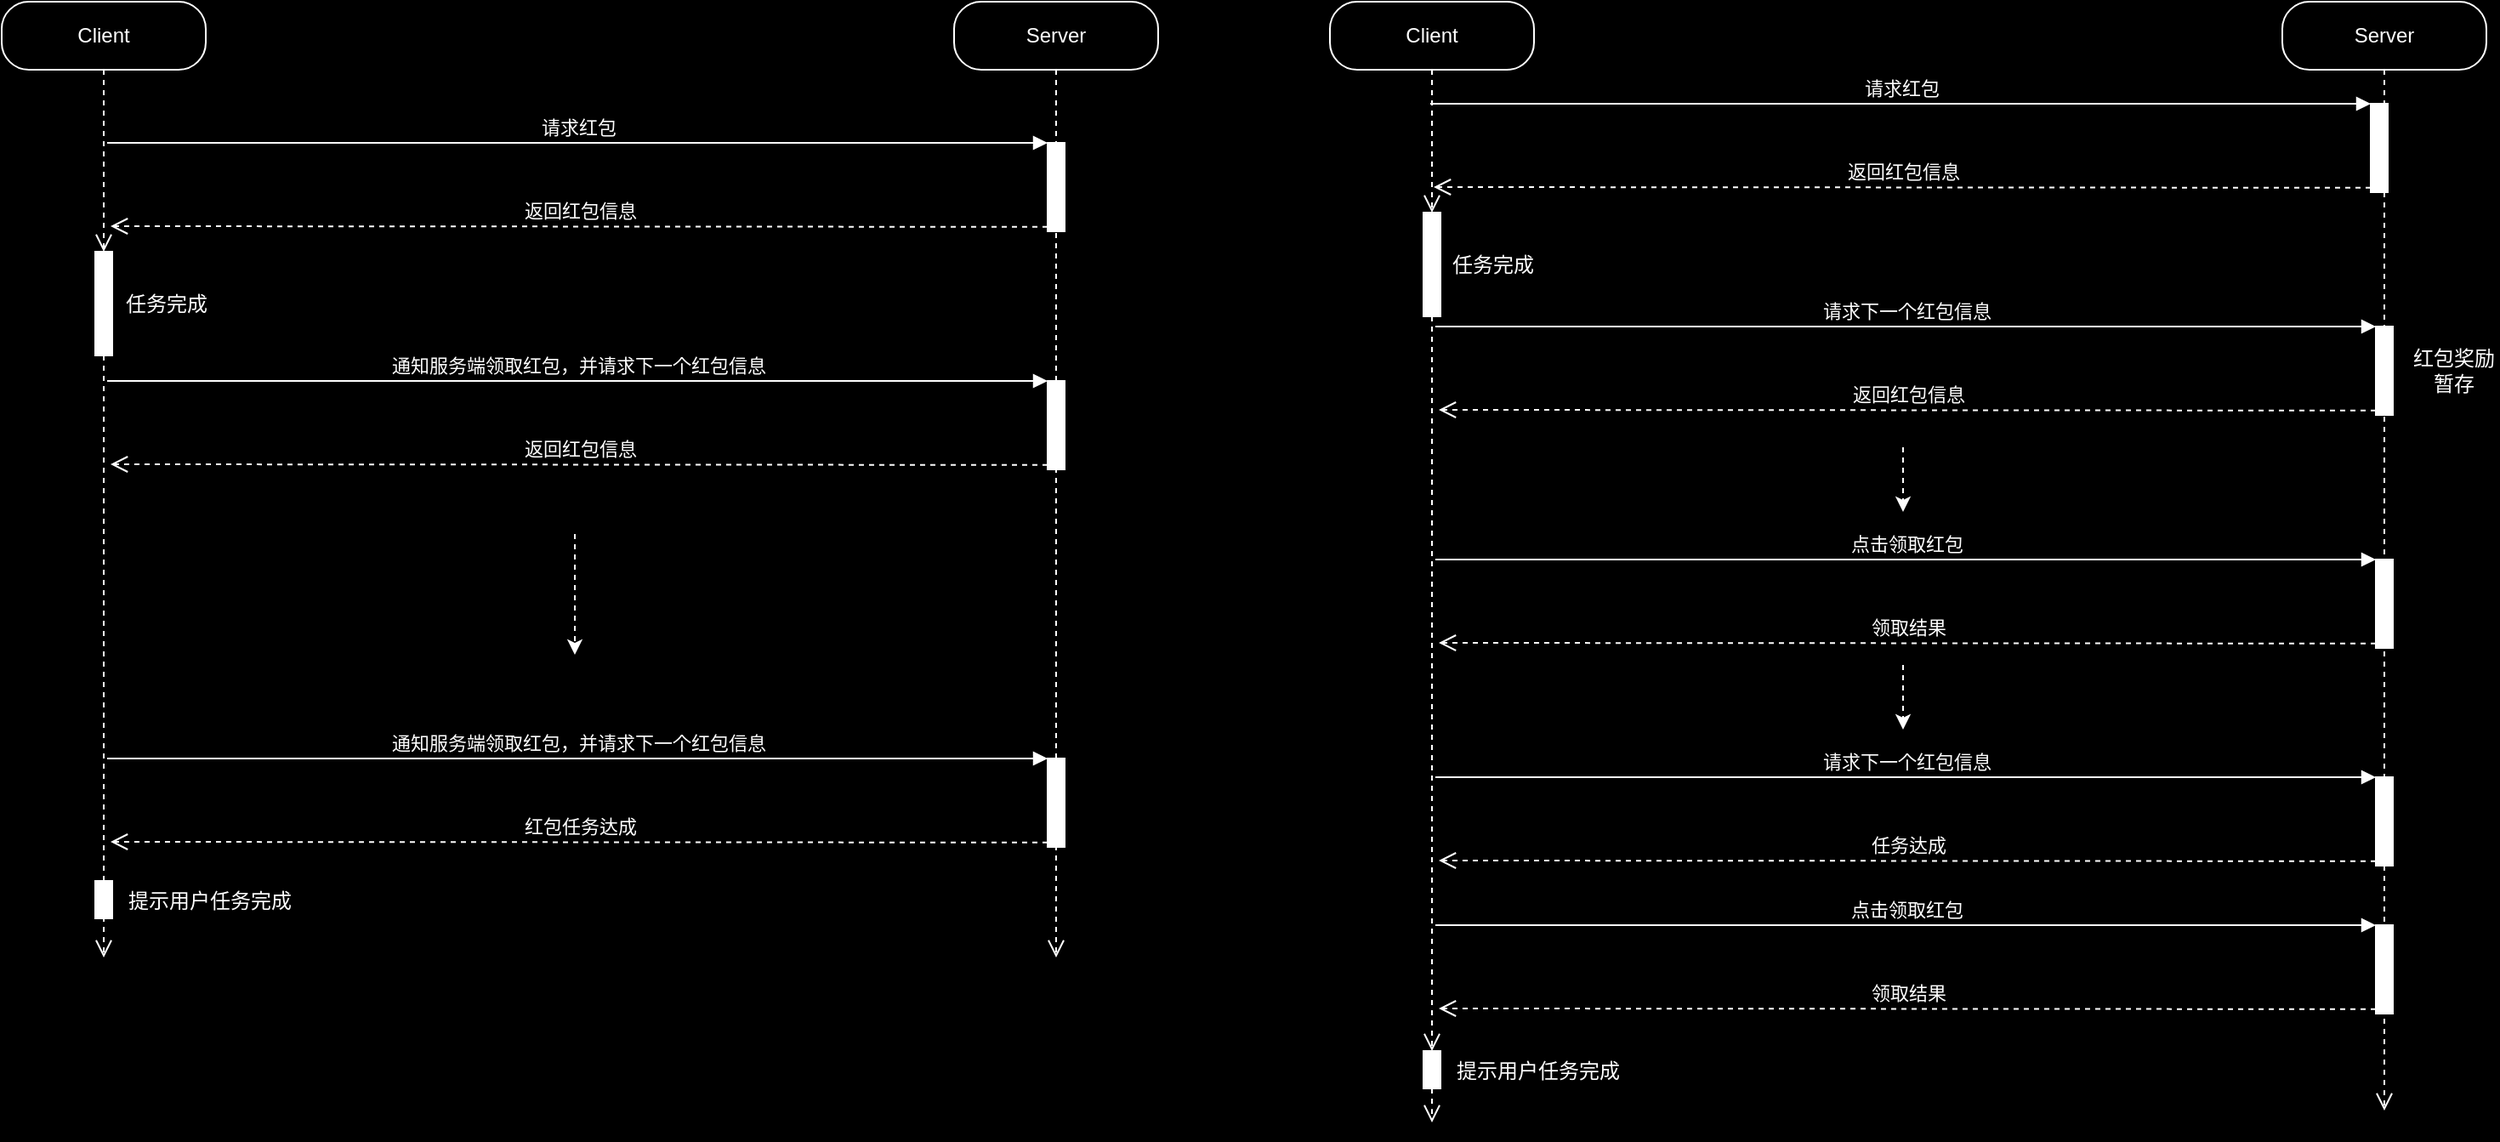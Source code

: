<mxfile version="13.4.1" type="github">
  <diagram id="NOSbslFX_Y2HoctifjmC" name="Page-1">
    <mxGraphModel dx="946" dy="575" grid="0" gridSize="10" guides="1" tooltips="1" connect="1" arrows="1" fold="1" page="1" pageScale="1" pageWidth="1600" pageHeight="1200" background="#000000" math="0" shadow="0">
      <root>
        <mxCell id="0" />
        <mxCell id="1" parent="0" />
        <mxCell id="BIDLNIUMeJ5ae6SM5kGC-7" value="Client" style="rounded=1;whiteSpace=wrap;html=1;arcSize=40;strokeColor=#FFFFFF;fillColor=none;fontColor=#FFFFFF;" vertex="1" parent="1">
          <mxGeometry x="67" y="54" width="120" height="40" as="geometry" />
        </mxCell>
        <mxCell id="BIDLNIUMeJ5ae6SM5kGC-8" value="" style="edgeStyle=orthogonalEdgeStyle;html=1;verticalAlign=bottom;endArrow=open;endSize=8;strokeColor=#FFFFFF;dashed=1;" edge="1" source="BIDLNIUMeJ5ae6SM5kGC-40" parent="1">
          <mxGeometry relative="1" as="geometry">
            <mxPoint x="127" y="616" as="targetPoint" />
          </mxGeometry>
        </mxCell>
        <mxCell id="BIDLNIUMeJ5ae6SM5kGC-12" value="Server" style="rounded=1;whiteSpace=wrap;html=1;arcSize=40;strokeColor=#FFFFFF;fillColor=none;fontColor=#FFFFFF;" vertex="1" parent="1">
          <mxGeometry x="627" y="54" width="120" height="40" as="geometry" />
        </mxCell>
        <mxCell id="BIDLNIUMeJ5ae6SM5kGC-13" value="" style="edgeStyle=orthogonalEdgeStyle;html=1;verticalAlign=bottom;endArrow=open;endSize=8;strokeColor=#FFFFFF;dashed=1;" edge="1" parent="1" source="BIDLNIUMeJ5ae6SM5kGC-12">
          <mxGeometry relative="1" as="geometry">
            <mxPoint x="687" y="616" as="targetPoint" />
          </mxGeometry>
        </mxCell>
        <mxCell id="BIDLNIUMeJ5ae6SM5kGC-14" value="" style="html=1;points=[];perimeter=orthogonalPerimeter;strokeColor=#FFFFFF;fontColor=#FFFFFF;labelBackgroundColor=none;labelBorderColor=none;" vertex="1" parent="1">
          <mxGeometry x="682" y="137" width="10" height="52" as="geometry" />
        </mxCell>
        <mxCell id="BIDLNIUMeJ5ae6SM5kGC-15" value="请求红包" style="html=1;verticalAlign=bottom;endArrow=block;entryX=0;entryY=0;strokeColor=#FFFFFF;fontColor=#FFFFFF;labelBackgroundColor=none;" edge="1" target="BIDLNIUMeJ5ae6SM5kGC-14" parent="1">
          <mxGeometry relative="1" as="geometry">
            <mxPoint x="129" y="137" as="sourcePoint" />
          </mxGeometry>
        </mxCell>
        <mxCell id="BIDLNIUMeJ5ae6SM5kGC-16" value="返回红包信息" style="html=1;verticalAlign=bottom;endArrow=open;dashed=1;endSize=8;exitX=0;exitY=0.95;strokeColor=#FFFFFF;fontColor=#FFFFFF;labelBackgroundColor=none;" edge="1" source="BIDLNIUMeJ5ae6SM5kGC-14" parent="1">
          <mxGeometry relative="1" as="geometry">
            <mxPoint x="131" y="186" as="targetPoint" />
          </mxGeometry>
        </mxCell>
        <mxCell id="BIDLNIUMeJ5ae6SM5kGC-19" value="" style="html=1;points=[];perimeter=orthogonalPerimeter;strokeColor=#FFFFFF;fontColor=#FFFFFF;labelBackgroundColor=none;labelBorderColor=none;" vertex="1" parent="1">
          <mxGeometry x="682" y="277" width="10" height="52" as="geometry" />
        </mxCell>
        <mxCell id="BIDLNIUMeJ5ae6SM5kGC-20" value="通知服务端领取红包，并请求下一个红包信息" style="html=1;verticalAlign=bottom;endArrow=block;entryX=0;entryY=0;strokeColor=#FFFFFF;fontColor=#FFFFFF;labelBackgroundColor=none;" edge="1" parent="1" target="BIDLNIUMeJ5ae6SM5kGC-19">
          <mxGeometry relative="1" as="geometry">
            <mxPoint x="129" y="277" as="sourcePoint" />
          </mxGeometry>
        </mxCell>
        <mxCell id="BIDLNIUMeJ5ae6SM5kGC-21" value="返回红包信息" style="html=1;verticalAlign=bottom;endArrow=open;dashed=1;endSize=8;exitX=0;exitY=0.95;strokeColor=#FFFFFF;fontColor=#FFFFFF;labelBackgroundColor=none;" edge="1" parent="1" source="BIDLNIUMeJ5ae6SM5kGC-19">
          <mxGeometry relative="1" as="geometry">
            <mxPoint x="131" y="326" as="targetPoint" />
          </mxGeometry>
        </mxCell>
        <mxCell id="BIDLNIUMeJ5ae6SM5kGC-22" value="" style="endArrow=classic;html=1;dashed=1;labelBackgroundColor=none;strokeColor=#FFFFFF;fontColor=#FFFFFF;" edge="1" parent="1">
          <mxGeometry width="50" height="50" relative="1" as="geometry">
            <mxPoint x="404" y="367" as="sourcePoint" />
            <mxPoint x="404" y="438" as="targetPoint" />
          </mxGeometry>
        </mxCell>
        <mxCell id="BIDLNIUMeJ5ae6SM5kGC-23" value="" style="html=1;points=[];perimeter=orthogonalPerimeter;strokeColor=#FFFFFF;fontColor=#FFFFFF;labelBackgroundColor=none;labelBorderColor=none;" vertex="1" parent="1">
          <mxGeometry x="682" y="499" width="10" height="52" as="geometry" />
        </mxCell>
        <mxCell id="BIDLNIUMeJ5ae6SM5kGC-24" value="通知服务端领取红包，并请求下一个红包信息" style="html=1;verticalAlign=bottom;endArrow=block;entryX=0;entryY=0;strokeColor=#FFFFFF;fontColor=#FFFFFF;labelBackgroundColor=none;" edge="1" parent="1" target="BIDLNIUMeJ5ae6SM5kGC-23">
          <mxGeometry relative="1" as="geometry">
            <mxPoint x="129" y="499" as="sourcePoint" />
          </mxGeometry>
        </mxCell>
        <mxCell id="BIDLNIUMeJ5ae6SM5kGC-25" value="红包任务达成" style="html=1;verticalAlign=bottom;endArrow=open;dashed=1;endSize=8;exitX=0;exitY=0.95;strokeColor=#FFFFFF;fontColor=#FFFFFF;labelBackgroundColor=none;" edge="1" parent="1" source="BIDLNIUMeJ5ae6SM5kGC-23">
          <mxGeometry relative="1" as="geometry">
            <mxPoint x="131" y="548" as="targetPoint" />
          </mxGeometry>
        </mxCell>
        <mxCell id="BIDLNIUMeJ5ae6SM5kGC-40" value="" style="html=1;points=[];perimeter=orthogonalPerimeter;labelBackgroundColor=none;strokeColor=#FFFFFF;fillColor=#ffffff;fontColor=#FFFFFF;" vertex="1" parent="1">
          <mxGeometry x="122" y="201" width="10" height="61" as="geometry" />
        </mxCell>
        <mxCell id="BIDLNIUMeJ5ae6SM5kGC-41" value="" style="edgeStyle=orthogonalEdgeStyle;html=1;verticalAlign=bottom;endArrow=open;endSize=8;strokeColor=#FFFFFF;dashed=1;" edge="1" parent="1" source="BIDLNIUMeJ5ae6SM5kGC-7" target="BIDLNIUMeJ5ae6SM5kGC-40">
          <mxGeometry relative="1" as="geometry">
            <mxPoint x="127" y="616" as="targetPoint" />
            <mxPoint x="127" y="94" as="sourcePoint" />
          </mxGeometry>
        </mxCell>
        <mxCell id="BIDLNIUMeJ5ae6SM5kGC-42" value="任务完成" style="text;html=1;strokeColor=none;fillColor=none;align=center;verticalAlign=middle;whiteSpace=wrap;rounded=0;labelBackgroundColor=none;fontColor=#FFFFFF;" vertex="1" parent="1">
          <mxGeometry x="137" y="221.5" width="54" height="20" as="geometry" />
        </mxCell>
        <mxCell id="BIDLNIUMeJ5ae6SM5kGC-59" value="Client" style="rounded=1;whiteSpace=wrap;html=1;arcSize=40;strokeColor=#FFFFFF;fillColor=none;fontColor=#FFFFFF;" vertex="1" parent="1">
          <mxGeometry x="848" y="54" width="120" height="40" as="geometry" />
        </mxCell>
        <mxCell id="BIDLNIUMeJ5ae6SM5kGC-60" value="" style="edgeStyle=orthogonalEdgeStyle;html=1;verticalAlign=bottom;endArrow=open;endSize=8;strokeColor=#FFFFFF;dashed=1;" edge="1" parent="1" source="BIDLNIUMeJ5ae6SM5kGC-87">
          <mxGeometry relative="1" as="geometry">
            <mxPoint x="908" y="713" as="targetPoint" />
          </mxGeometry>
        </mxCell>
        <mxCell id="BIDLNIUMeJ5ae6SM5kGC-61" value="Server" style="rounded=1;whiteSpace=wrap;html=1;arcSize=40;strokeColor=#FFFFFF;fillColor=none;fontColor=#FFFFFF;" vertex="1" parent="1">
          <mxGeometry x="1408" y="54" width="120" height="40" as="geometry" />
        </mxCell>
        <mxCell id="BIDLNIUMeJ5ae6SM5kGC-62" value="" style="edgeStyle=orthogonalEdgeStyle;html=1;verticalAlign=bottom;endArrow=open;endSize=8;strokeColor=#FFFFFF;dashed=1;" edge="1" parent="1" source="BIDLNIUMeJ5ae6SM5kGC-61">
          <mxGeometry relative="1" as="geometry">
            <mxPoint x="1468" y="706" as="targetPoint" />
          </mxGeometry>
        </mxCell>
        <mxCell id="BIDLNIUMeJ5ae6SM5kGC-63" value="" style="html=1;points=[];perimeter=orthogonalPerimeter;strokeColor=#FFFFFF;fontColor=#FFFFFF;labelBackgroundColor=none;labelBorderColor=none;" vertex="1" parent="1">
          <mxGeometry x="1460" y="114" width="10" height="52" as="geometry" />
        </mxCell>
        <mxCell id="BIDLNIUMeJ5ae6SM5kGC-64" value="请求红包" style="html=1;verticalAlign=bottom;endArrow=block;entryX=0;entryY=0;strokeColor=#FFFFFF;fontColor=#FFFFFF;labelBackgroundColor=none;" edge="1" parent="1" target="BIDLNIUMeJ5ae6SM5kGC-63">
          <mxGeometry relative="1" as="geometry">
            <mxPoint x="907" y="114" as="sourcePoint" />
          </mxGeometry>
        </mxCell>
        <mxCell id="BIDLNIUMeJ5ae6SM5kGC-65" value="返回红包信息" style="html=1;verticalAlign=bottom;endArrow=open;dashed=1;endSize=8;exitX=0;exitY=0.95;strokeColor=#FFFFFF;fontColor=#FFFFFF;labelBackgroundColor=none;" edge="1" parent="1" source="BIDLNIUMeJ5ae6SM5kGC-63">
          <mxGeometry relative="1" as="geometry">
            <mxPoint x="909" y="163" as="targetPoint" />
          </mxGeometry>
        </mxCell>
        <mxCell id="BIDLNIUMeJ5ae6SM5kGC-66" value="" style="html=1;points=[];perimeter=orthogonalPerimeter;strokeColor=#FFFFFF;fontColor=#FFFFFF;labelBackgroundColor=none;labelBorderColor=none;" vertex="1" parent="1">
          <mxGeometry x="1463" y="245" width="10" height="52" as="geometry" />
        </mxCell>
        <mxCell id="BIDLNIUMeJ5ae6SM5kGC-67" value="请求下一个红包信息" style="html=1;verticalAlign=bottom;endArrow=block;entryX=0;entryY=0;strokeColor=#FFFFFF;fontColor=#FFFFFF;labelBackgroundColor=none;" edge="1" parent="1" target="BIDLNIUMeJ5ae6SM5kGC-66">
          <mxGeometry relative="1" as="geometry">
            <mxPoint x="910" y="245" as="sourcePoint" />
          </mxGeometry>
        </mxCell>
        <mxCell id="BIDLNIUMeJ5ae6SM5kGC-68" value="返回红包信息" style="html=1;verticalAlign=bottom;endArrow=open;dashed=1;endSize=8;exitX=0;exitY=0.95;strokeColor=#FFFFFF;fontColor=#FFFFFF;labelBackgroundColor=none;" edge="1" parent="1" source="BIDLNIUMeJ5ae6SM5kGC-66">
          <mxGeometry relative="1" as="geometry">
            <mxPoint x="912" y="294" as="targetPoint" />
          </mxGeometry>
        </mxCell>
        <mxCell id="BIDLNIUMeJ5ae6SM5kGC-69" value="" style="endArrow=classic;html=1;dashed=1;labelBackgroundColor=none;strokeColor=#FFFFFF;fontColor=#FFFFFF;" edge="1" parent="1">
          <mxGeometry width="50" height="50" relative="1" as="geometry">
            <mxPoint x="1185" y="316" as="sourcePoint" />
            <mxPoint x="1185" y="354" as="targetPoint" />
          </mxGeometry>
        </mxCell>
        <mxCell id="BIDLNIUMeJ5ae6SM5kGC-70" value="" style="html=1;points=[];perimeter=orthogonalPerimeter;strokeColor=#FFFFFF;fontColor=#FFFFFF;labelBackgroundColor=none;labelBorderColor=none;" vertex="1" parent="1">
          <mxGeometry x="1463" y="382" width="10" height="52" as="geometry" />
        </mxCell>
        <mxCell id="BIDLNIUMeJ5ae6SM5kGC-71" value="点击领取红包" style="html=1;verticalAlign=bottom;endArrow=block;entryX=0;entryY=0;strokeColor=#FFFFFF;fontColor=#FFFFFF;labelBackgroundColor=none;" edge="1" parent="1" target="BIDLNIUMeJ5ae6SM5kGC-70">
          <mxGeometry relative="1" as="geometry">
            <mxPoint x="910" y="382" as="sourcePoint" />
          </mxGeometry>
        </mxCell>
        <mxCell id="BIDLNIUMeJ5ae6SM5kGC-72" value="领取结果" style="html=1;verticalAlign=bottom;endArrow=open;dashed=1;endSize=8;exitX=0;exitY=0.95;strokeColor=#FFFFFF;fontColor=#FFFFFF;labelBackgroundColor=none;" edge="1" parent="1" source="BIDLNIUMeJ5ae6SM5kGC-70">
          <mxGeometry relative="1" as="geometry">
            <mxPoint x="912" y="431" as="targetPoint" />
          </mxGeometry>
        </mxCell>
        <mxCell id="BIDLNIUMeJ5ae6SM5kGC-73" value="" style="html=1;points=[];perimeter=orthogonalPerimeter;labelBackgroundColor=none;strokeColor=#FFFFFF;fillColor=#ffffff;fontColor=#FFFFFF;" vertex="1" parent="1">
          <mxGeometry x="903" y="178" width="10" height="61" as="geometry" />
        </mxCell>
        <mxCell id="BIDLNIUMeJ5ae6SM5kGC-74" value="" style="edgeStyle=orthogonalEdgeStyle;html=1;verticalAlign=bottom;endArrow=open;endSize=8;strokeColor=#FFFFFF;dashed=1;" edge="1" parent="1" source="BIDLNIUMeJ5ae6SM5kGC-59" target="BIDLNIUMeJ5ae6SM5kGC-73">
          <mxGeometry relative="1" as="geometry">
            <mxPoint x="908" y="616" as="targetPoint" />
            <mxPoint x="908" y="94" as="sourcePoint" />
          </mxGeometry>
        </mxCell>
        <mxCell id="BIDLNIUMeJ5ae6SM5kGC-75" value="任务完成" style="text;html=1;strokeColor=none;fillColor=none;align=center;verticalAlign=middle;whiteSpace=wrap;rounded=0;labelBackgroundColor=none;fontColor=#FFFFFF;" vertex="1" parent="1">
          <mxGeometry x="917" y="198.5" width="54" height="20" as="geometry" />
        </mxCell>
        <mxCell id="BIDLNIUMeJ5ae6SM5kGC-76" value="红包奖励暂存" style="text;html=1;strokeColor=none;fillColor=none;align=center;verticalAlign=middle;whiteSpace=wrap;rounded=0;labelBackgroundColor=none;fontColor=#FFFFFF;" vertex="1" parent="1">
          <mxGeometry x="1483" y="261" width="52" height="20" as="geometry" />
        </mxCell>
        <mxCell id="BIDLNIUMeJ5ae6SM5kGC-77" value="" style="endArrow=classic;html=1;dashed=1;labelBackgroundColor=none;strokeColor=#FFFFFF;fontColor=#FFFFFF;" edge="1" parent="1">
          <mxGeometry width="50" height="50" relative="1" as="geometry">
            <mxPoint x="1185" y="444" as="sourcePoint" />
            <mxPoint x="1185" y="482" as="targetPoint" />
          </mxGeometry>
        </mxCell>
        <mxCell id="BIDLNIUMeJ5ae6SM5kGC-78" value="" style="html=1;points=[];perimeter=orthogonalPerimeter;strokeColor=#FFFFFF;fontColor=#FFFFFF;labelBackgroundColor=none;labelBorderColor=none;" vertex="1" parent="1">
          <mxGeometry x="1463" y="510" width="10" height="52" as="geometry" />
        </mxCell>
        <mxCell id="BIDLNIUMeJ5ae6SM5kGC-79" value="请求下一个红包信息" style="html=1;verticalAlign=bottom;endArrow=block;entryX=0;entryY=0;strokeColor=#FFFFFF;fontColor=#FFFFFF;labelBackgroundColor=none;" edge="1" parent="1" target="BIDLNIUMeJ5ae6SM5kGC-78">
          <mxGeometry relative="1" as="geometry">
            <mxPoint x="910" y="510" as="sourcePoint" />
          </mxGeometry>
        </mxCell>
        <mxCell id="BIDLNIUMeJ5ae6SM5kGC-80" value="任务达成" style="html=1;verticalAlign=bottom;endArrow=open;dashed=1;endSize=8;exitX=0;exitY=0.95;strokeColor=#FFFFFF;fontColor=#FFFFFF;labelBackgroundColor=none;" edge="1" parent="1" source="BIDLNIUMeJ5ae6SM5kGC-78">
          <mxGeometry relative="1" as="geometry">
            <mxPoint x="912" y="559" as="targetPoint" />
          </mxGeometry>
        </mxCell>
        <mxCell id="BIDLNIUMeJ5ae6SM5kGC-84" value="" style="html=1;points=[];perimeter=orthogonalPerimeter;strokeColor=#FFFFFF;fontColor=#FFFFFF;labelBackgroundColor=none;labelBorderColor=none;" vertex="1" parent="1">
          <mxGeometry x="1463" y="597" width="10" height="52" as="geometry" />
        </mxCell>
        <mxCell id="BIDLNIUMeJ5ae6SM5kGC-85" value="点击领取红包" style="html=1;verticalAlign=bottom;endArrow=block;entryX=0;entryY=0;strokeColor=#FFFFFF;fontColor=#FFFFFF;labelBackgroundColor=none;" edge="1" parent="1" target="BIDLNIUMeJ5ae6SM5kGC-84">
          <mxGeometry relative="1" as="geometry">
            <mxPoint x="910" y="597" as="sourcePoint" />
          </mxGeometry>
        </mxCell>
        <mxCell id="BIDLNIUMeJ5ae6SM5kGC-86" value="领取结果" style="html=1;verticalAlign=bottom;endArrow=open;dashed=1;endSize=8;exitX=0;exitY=0.95;strokeColor=#FFFFFF;fontColor=#FFFFFF;labelBackgroundColor=none;" edge="1" parent="1" source="BIDLNIUMeJ5ae6SM5kGC-84">
          <mxGeometry relative="1" as="geometry">
            <mxPoint x="912" y="646" as="targetPoint" />
          </mxGeometry>
        </mxCell>
        <mxCell id="BIDLNIUMeJ5ae6SM5kGC-87" value="" style="html=1;points=[];perimeter=orthogonalPerimeter;labelBackgroundColor=none;strokeColor=#FFFFFF;fillColor=#ffffff;fontColor=#FFFFFF;" vertex="1" parent="1">
          <mxGeometry x="903" y="671" width="10" height="22" as="geometry" />
        </mxCell>
        <mxCell id="BIDLNIUMeJ5ae6SM5kGC-88" value="" style="edgeStyle=orthogonalEdgeStyle;html=1;verticalAlign=bottom;endArrow=open;endSize=8;strokeColor=#FFFFFF;dashed=1;" edge="1" parent="1" source="BIDLNIUMeJ5ae6SM5kGC-73" target="BIDLNIUMeJ5ae6SM5kGC-87">
          <mxGeometry relative="1" as="geometry">
            <mxPoint x="908" y="713" as="targetPoint" />
            <mxPoint x="908" y="239" as="sourcePoint" />
          </mxGeometry>
        </mxCell>
        <mxCell id="BIDLNIUMeJ5ae6SM5kGC-89" value="提示用户任务完成" style="text;html=1;strokeColor=none;fillColor=none;align=center;verticalAlign=middle;whiteSpace=wrap;rounded=0;labelBackgroundColor=none;fontColor=#FFFFFF;" vertex="1" parent="1">
          <mxGeometry x="920" y="673" width="101" height="20" as="geometry" />
        </mxCell>
        <mxCell id="BIDLNIUMeJ5ae6SM5kGC-90" value="" style="html=1;points=[];perimeter=orthogonalPerimeter;labelBackgroundColor=none;strokeColor=#FFFFFF;fillColor=#ffffff;fontColor=#FFFFFF;" vertex="1" parent="1">
          <mxGeometry x="122" y="571" width="10" height="22" as="geometry" />
        </mxCell>
        <mxCell id="BIDLNIUMeJ5ae6SM5kGC-91" value="提示用户任务完成" style="text;html=1;strokeColor=none;fillColor=none;align=center;verticalAlign=middle;whiteSpace=wrap;rounded=0;labelBackgroundColor=none;fontColor=#FFFFFF;" vertex="1" parent="1">
          <mxGeometry x="139" y="573" width="101" height="20" as="geometry" />
        </mxCell>
      </root>
    </mxGraphModel>
  </diagram>
</mxfile>
